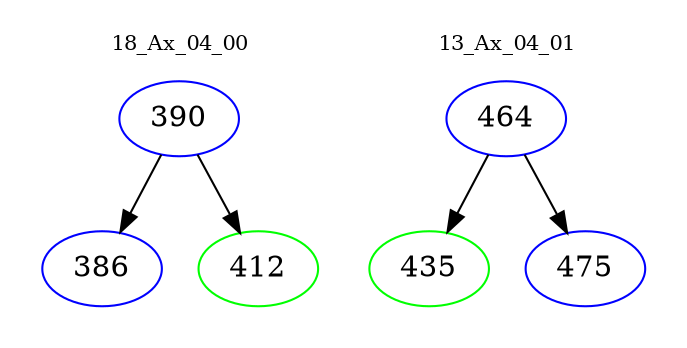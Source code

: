 digraph{
subgraph cluster_0 {
color = white
label = "18_Ax_04_00";
fontsize=10;
T0_390 [label="390", color="blue"]
T0_390 -> T0_386 [color="black"]
T0_386 [label="386", color="blue"]
T0_390 -> T0_412 [color="black"]
T0_412 [label="412", color="green"]
}
subgraph cluster_1 {
color = white
label = "13_Ax_04_01";
fontsize=10;
T1_464 [label="464", color="blue"]
T1_464 -> T1_435 [color="black"]
T1_435 [label="435", color="green"]
T1_464 -> T1_475 [color="black"]
T1_475 [label="475", color="blue"]
}
}
